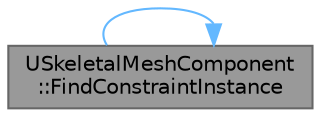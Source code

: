 digraph "USkeletalMeshComponent::FindConstraintInstance"
{
 // INTERACTIVE_SVG=YES
 // LATEX_PDF_SIZE
  bgcolor="transparent";
  edge [fontname=Helvetica,fontsize=10,labelfontname=Helvetica,labelfontsize=10];
  node [fontname=Helvetica,fontsize=10,shape=box,height=0.2,width=0.4];
  rankdir="LR";
  Node1 [id="Node000001",label="USkeletalMeshComponent\l::FindConstraintInstance",height=0.2,width=0.4,color="gray40", fillcolor="grey60", style="filled", fontcolor="black",tooltip="Find instance of the constraint that matches the name supplied."];
  Node1 -> Node1 [id="edge1_Node000001_Node000001",color="steelblue1",style="solid",tooltip=" "];
}
